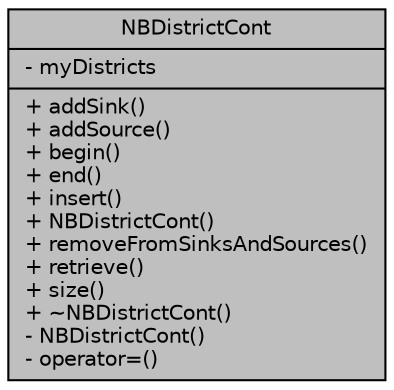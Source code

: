 digraph "NBDistrictCont"
{
  edge [fontname="Helvetica",fontsize="10",labelfontname="Helvetica",labelfontsize="10"];
  node [fontname="Helvetica",fontsize="10",shape=record];
  Node1 [label="{NBDistrictCont\n|- myDistricts\l|+ addSink()\l+ addSource()\l+ begin()\l+ end()\l+ insert()\l+ NBDistrictCont()\l+ removeFromSinksAndSources()\l+ retrieve()\l+ size()\l+ ~NBDistrictCont()\l- NBDistrictCont()\l- operator=()\l}",height=0.2,width=0.4,color="black", fillcolor="grey75", style="filled", fontcolor="black"];
}
